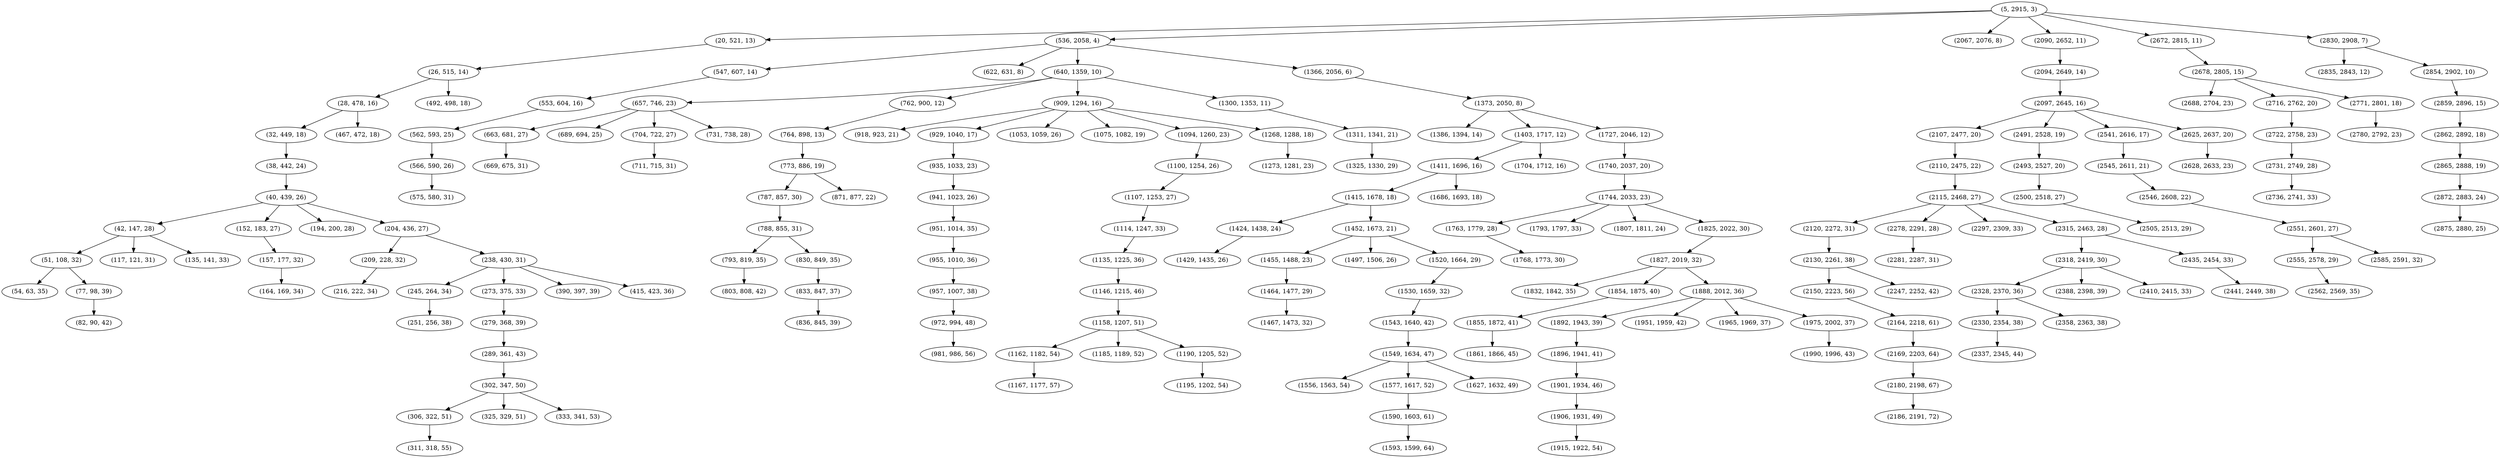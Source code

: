 digraph tree {
    "(5, 2915, 3)";
    "(20, 521, 13)";
    "(26, 515, 14)";
    "(28, 478, 16)";
    "(32, 449, 18)";
    "(38, 442, 24)";
    "(40, 439, 26)";
    "(42, 147, 28)";
    "(51, 108, 32)";
    "(54, 63, 35)";
    "(77, 98, 39)";
    "(82, 90, 42)";
    "(117, 121, 31)";
    "(135, 141, 33)";
    "(152, 183, 27)";
    "(157, 177, 32)";
    "(164, 169, 34)";
    "(194, 200, 28)";
    "(204, 436, 27)";
    "(209, 228, 32)";
    "(216, 222, 34)";
    "(238, 430, 31)";
    "(245, 264, 34)";
    "(251, 256, 38)";
    "(273, 375, 33)";
    "(279, 368, 39)";
    "(289, 361, 43)";
    "(302, 347, 50)";
    "(306, 322, 51)";
    "(311, 318, 55)";
    "(325, 329, 51)";
    "(333, 341, 53)";
    "(390, 397, 39)";
    "(415, 423, 36)";
    "(467, 472, 18)";
    "(492, 498, 18)";
    "(536, 2058, 4)";
    "(547, 607, 14)";
    "(553, 604, 16)";
    "(562, 593, 25)";
    "(566, 590, 26)";
    "(575, 580, 31)";
    "(622, 631, 8)";
    "(640, 1359, 10)";
    "(657, 746, 23)";
    "(663, 681, 27)";
    "(669, 675, 31)";
    "(689, 694, 25)";
    "(704, 722, 27)";
    "(711, 715, 31)";
    "(731, 738, 28)";
    "(762, 900, 12)";
    "(764, 898, 13)";
    "(773, 886, 19)";
    "(787, 857, 30)";
    "(788, 855, 31)";
    "(793, 819, 35)";
    "(803, 808, 42)";
    "(830, 849, 35)";
    "(833, 847, 37)";
    "(836, 845, 39)";
    "(871, 877, 22)";
    "(909, 1294, 16)";
    "(918, 923, 21)";
    "(929, 1040, 17)";
    "(935, 1033, 23)";
    "(941, 1023, 26)";
    "(951, 1014, 35)";
    "(955, 1010, 36)";
    "(957, 1007, 38)";
    "(972, 994, 48)";
    "(981, 986, 56)";
    "(1053, 1059, 26)";
    "(1075, 1082, 19)";
    "(1094, 1260, 23)";
    "(1100, 1254, 26)";
    "(1107, 1253, 27)";
    "(1114, 1247, 33)";
    "(1135, 1225, 36)";
    "(1146, 1215, 46)";
    "(1158, 1207, 51)";
    "(1162, 1182, 54)";
    "(1167, 1177, 57)";
    "(1185, 1189, 52)";
    "(1190, 1205, 52)";
    "(1195, 1202, 54)";
    "(1268, 1288, 18)";
    "(1273, 1281, 23)";
    "(1300, 1353, 11)";
    "(1311, 1341, 21)";
    "(1325, 1330, 29)";
    "(1366, 2056, 6)";
    "(1373, 2050, 8)";
    "(1386, 1394, 14)";
    "(1403, 1717, 12)";
    "(1411, 1696, 16)";
    "(1415, 1678, 18)";
    "(1424, 1438, 24)";
    "(1429, 1435, 26)";
    "(1452, 1673, 21)";
    "(1455, 1488, 23)";
    "(1464, 1477, 29)";
    "(1467, 1473, 32)";
    "(1497, 1506, 26)";
    "(1520, 1664, 29)";
    "(1530, 1659, 32)";
    "(1543, 1640, 42)";
    "(1549, 1634, 47)";
    "(1556, 1563, 54)";
    "(1577, 1617, 52)";
    "(1590, 1603, 61)";
    "(1593, 1599, 64)";
    "(1627, 1632, 49)";
    "(1686, 1693, 18)";
    "(1704, 1712, 16)";
    "(1727, 2046, 12)";
    "(1740, 2037, 20)";
    "(1744, 2033, 23)";
    "(1763, 1779, 28)";
    "(1768, 1773, 30)";
    "(1793, 1797, 33)";
    "(1807, 1811, 24)";
    "(1825, 2022, 30)";
    "(1827, 2019, 32)";
    "(1832, 1842, 35)";
    "(1854, 1875, 40)";
    "(1855, 1872, 41)";
    "(1861, 1866, 45)";
    "(1888, 2012, 36)";
    "(1892, 1943, 39)";
    "(1896, 1941, 41)";
    "(1901, 1934, 46)";
    "(1906, 1931, 49)";
    "(1915, 1922, 54)";
    "(1951, 1959, 42)";
    "(1965, 1969, 37)";
    "(1975, 2002, 37)";
    "(1990, 1996, 43)";
    "(2067, 2076, 8)";
    "(2090, 2652, 11)";
    "(2094, 2649, 14)";
    "(2097, 2645, 16)";
    "(2107, 2477, 20)";
    "(2110, 2475, 22)";
    "(2115, 2468, 27)";
    "(2120, 2272, 31)";
    "(2130, 2261, 38)";
    "(2150, 2223, 56)";
    "(2164, 2218, 61)";
    "(2169, 2203, 64)";
    "(2180, 2198, 67)";
    "(2186, 2191, 72)";
    "(2247, 2252, 42)";
    "(2278, 2291, 28)";
    "(2281, 2287, 31)";
    "(2297, 2309, 33)";
    "(2315, 2463, 28)";
    "(2318, 2419, 30)";
    "(2328, 2370, 36)";
    "(2330, 2354, 38)";
    "(2337, 2345, 44)";
    "(2358, 2363, 38)";
    "(2388, 2398, 39)";
    "(2410, 2415, 33)";
    "(2435, 2454, 33)";
    "(2441, 2449, 38)";
    "(2491, 2528, 19)";
    "(2493, 2527, 20)";
    "(2500, 2518, 27)";
    "(2505, 2513, 29)";
    "(2541, 2616, 17)";
    "(2545, 2611, 21)";
    "(2546, 2608, 22)";
    "(2551, 2601, 27)";
    "(2555, 2578, 29)";
    "(2562, 2569, 35)";
    "(2585, 2591, 32)";
    "(2625, 2637, 20)";
    "(2628, 2633, 23)";
    "(2672, 2815, 11)";
    "(2678, 2805, 15)";
    "(2688, 2704, 23)";
    "(2716, 2762, 20)";
    "(2722, 2758, 23)";
    "(2731, 2749, 28)";
    "(2736, 2741, 33)";
    "(2771, 2801, 18)";
    "(2780, 2792, 23)";
    "(2830, 2908, 7)";
    "(2835, 2843, 12)";
    "(2854, 2902, 10)";
    "(2859, 2896, 15)";
    "(2862, 2892, 18)";
    "(2865, 2888, 19)";
    "(2872, 2883, 24)";
    "(2875, 2880, 25)";
    "(5, 2915, 3)" -> "(20, 521, 13)";
    "(5, 2915, 3)" -> "(536, 2058, 4)";
    "(5, 2915, 3)" -> "(2067, 2076, 8)";
    "(5, 2915, 3)" -> "(2090, 2652, 11)";
    "(5, 2915, 3)" -> "(2672, 2815, 11)";
    "(5, 2915, 3)" -> "(2830, 2908, 7)";
    "(20, 521, 13)" -> "(26, 515, 14)";
    "(26, 515, 14)" -> "(28, 478, 16)";
    "(26, 515, 14)" -> "(492, 498, 18)";
    "(28, 478, 16)" -> "(32, 449, 18)";
    "(28, 478, 16)" -> "(467, 472, 18)";
    "(32, 449, 18)" -> "(38, 442, 24)";
    "(38, 442, 24)" -> "(40, 439, 26)";
    "(40, 439, 26)" -> "(42, 147, 28)";
    "(40, 439, 26)" -> "(152, 183, 27)";
    "(40, 439, 26)" -> "(194, 200, 28)";
    "(40, 439, 26)" -> "(204, 436, 27)";
    "(42, 147, 28)" -> "(51, 108, 32)";
    "(42, 147, 28)" -> "(117, 121, 31)";
    "(42, 147, 28)" -> "(135, 141, 33)";
    "(51, 108, 32)" -> "(54, 63, 35)";
    "(51, 108, 32)" -> "(77, 98, 39)";
    "(77, 98, 39)" -> "(82, 90, 42)";
    "(152, 183, 27)" -> "(157, 177, 32)";
    "(157, 177, 32)" -> "(164, 169, 34)";
    "(204, 436, 27)" -> "(209, 228, 32)";
    "(204, 436, 27)" -> "(238, 430, 31)";
    "(209, 228, 32)" -> "(216, 222, 34)";
    "(238, 430, 31)" -> "(245, 264, 34)";
    "(238, 430, 31)" -> "(273, 375, 33)";
    "(238, 430, 31)" -> "(390, 397, 39)";
    "(238, 430, 31)" -> "(415, 423, 36)";
    "(245, 264, 34)" -> "(251, 256, 38)";
    "(273, 375, 33)" -> "(279, 368, 39)";
    "(279, 368, 39)" -> "(289, 361, 43)";
    "(289, 361, 43)" -> "(302, 347, 50)";
    "(302, 347, 50)" -> "(306, 322, 51)";
    "(302, 347, 50)" -> "(325, 329, 51)";
    "(302, 347, 50)" -> "(333, 341, 53)";
    "(306, 322, 51)" -> "(311, 318, 55)";
    "(536, 2058, 4)" -> "(547, 607, 14)";
    "(536, 2058, 4)" -> "(622, 631, 8)";
    "(536, 2058, 4)" -> "(640, 1359, 10)";
    "(536, 2058, 4)" -> "(1366, 2056, 6)";
    "(547, 607, 14)" -> "(553, 604, 16)";
    "(553, 604, 16)" -> "(562, 593, 25)";
    "(562, 593, 25)" -> "(566, 590, 26)";
    "(566, 590, 26)" -> "(575, 580, 31)";
    "(640, 1359, 10)" -> "(657, 746, 23)";
    "(640, 1359, 10)" -> "(762, 900, 12)";
    "(640, 1359, 10)" -> "(909, 1294, 16)";
    "(640, 1359, 10)" -> "(1300, 1353, 11)";
    "(657, 746, 23)" -> "(663, 681, 27)";
    "(657, 746, 23)" -> "(689, 694, 25)";
    "(657, 746, 23)" -> "(704, 722, 27)";
    "(657, 746, 23)" -> "(731, 738, 28)";
    "(663, 681, 27)" -> "(669, 675, 31)";
    "(704, 722, 27)" -> "(711, 715, 31)";
    "(762, 900, 12)" -> "(764, 898, 13)";
    "(764, 898, 13)" -> "(773, 886, 19)";
    "(773, 886, 19)" -> "(787, 857, 30)";
    "(773, 886, 19)" -> "(871, 877, 22)";
    "(787, 857, 30)" -> "(788, 855, 31)";
    "(788, 855, 31)" -> "(793, 819, 35)";
    "(788, 855, 31)" -> "(830, 849, 35)";
    "(793, 819, 35)" -> "(803, 808, 42)";
    "(830, 849, 35)" -> "(833, 847, 37)";
    "(833, 847, 37)" -> "(836, 845, 39)";
    "(909, 1294, 16)" -> "(918, 923, 21)";
    "(909, 1294, 16)" -> "(929, 1040, 17)";
    "(909, 1294, 16)" -> "(1053, 1059, 26)";
    "(909, 1294, 16)" -> "(1075, 1082, 19)";
    "(909, 1294, 16)" -> "(1094, 1260, 23)";
    "(909, 1294, 16)" -> "(1268, 1288, 18)";
    "(929, 1040, 17)" -> "(935, 1033, 23)";
    "(935, 1033, 23)" -> "(941, 1023, 26)";
    "(941, 1023, 26)" -> "(951, 1014, 35)";
    "(951, 1014, 35)" -> "(955, 1010, 36)";
    "(955, 1010, 36)" -> "(957, 1007, 38)";
    "(957, 1007, 38)" -> "(972, 994, 48)";
    "(972, 994, 48)" -> "(981, 986, 56)";
    "(1094, 1260, 23)" -> "(1100, 1254, 26)";
    "(1100, 1254, 26)" -> "(1107, 1253, 27)";
    "(1107, 1253, 27)" -> "(1114, 1247, 33)";
    "(1114, 1247, 33)" -> "(1135, 1225, 36)";
    "(1135, 1225, 36)" -> "(1146, 1215, 46)";
    "(1146, 1215, 46)" -> "(1158, 1207, 51)";
    "(1158, 1207, 51)" -> "(1162, 1182, 54)";
    "(1158, 1207, 51)" -> "(1185, 1189, 52)";
    "(1158, 1207, 51)" -> "(1190, 1205, 52)";
    "(1162, 1182, 54)" -> "(1167, 1177, 57)";
    "(1190, 1205, 52)" -> "(1195, 1202, 54)";
    "(1268, 1288, 18)" -> "(1273, 1281, 23)";
    "(1300, 1353, 11)" -> "(1311, 1341, 21)";
    "(1311, 1341, 21)" -> "(1325, 1330, 29)";
    "(1366, 2056, 6)" -> "(1373, 2050, 8)";
    "(1373, 2050, 8)" -> "(1386, 1394, 14)";
    "(1373, 2050, 8)" -> "(1403, 1717, 12)";
    "(1373, 2050, 8)" -> "(1727, 2046, 12)";
    "(1403, 1717, 12)" -> "(1411, 1696, 16)";
    "(1403, 1717, 12)" -> "(1704, 1712, 16)";
    "(1411, 1696, 16)" -> "(1415, 1678, 18)";
    "(1411, 1696, 16)" -> "(1686, 1693, 18)";
    "(1415, 1678, 18)" -> "(1424, 1438, 24)";
    "(1415, 1678, 18)" -> "(1452, 1673, 21)";
    "(1424, 1438, 24)" -> "(1429, 1435, 26)";
    "(1452, 1673, 21)" -> "(1455, 1488, 23)";
    "(1452, 1673, 21)" -> "(1497, 1506, 26)";
    "(1452, 1673, 21)" -> "(1520, 1664, 29)";
    "(1455, 1488, 23)" -> "(1464, 1477, 29)";
    "(1464, 1477, 29)" -> "(1467, 1473, 32)";
    "(1520, 1664, 29)" -> "(1530, 1659, 32)";
    "(1530, 1659, 32)" -> "(1543, 1640, 42)";
    "(1543, 1640, 42)" -> "(1549, 1634, 47)";
    "(1549, 1634, 47)" -> "(1556, 1563, 54)";
    "(1549, 1634, 47)" -> "(1577, 1617, 52)";
    "(1549, 1634, 47)" -> "(1627, 1632, 49)";
    "(1577, 1617, 52)" -> "(1590, 1603, 61)";
    "(1590, 1603, 61)" -> "(1593, 1599, 64)";
    "(1727, 2046, 12)" -> "(1740, 2037, 20)";
    "(1740, 2037, 20)" -> "(1744, 2033, 23)";
    "(1744, 2033, 23)" -> "(1763, 1779, 28)";
    "(1744, 2033, 23)" -> "(1793, 1797, 33)";
    "(1744, 2033, 23)" -> "(1807, 1811, 24)";
    "(1744, 2033, 23)" -> "(1825, 2022, 30)";
    "(1763, 1779, 28)" -> "(1768, 1773, 30)";
    "(1825, 2022, 30)" -> "(1827, 2019, 32)";
    "(1827, 2019, 32)" -> "(1832, 1842, 35)";
    "(1827, 2019, 32)" -> "(1854, 1875, 40)";
    "(1827, 2019, 32)" -> "(1888, 2012, 36)";
    "(1854, 1875, 40)" -> "(1855, 1872, 41)";
    "(1855, 1872, 41)" -> "(1861, 1866, 45)";
    "(1888, 2012, 36)" -> "(1892, 1943, 39)";
    "(1888, 2012, 36)" -> "(1951, 1959, 42)";
    "(1888, 2012, 36)" -> "(1965, 1969, 37)";
    "(1888, 2012, 36)" -> "(1975, 2002, 37)";
    "(1892, 1943, 39)" -> "(1896, 1941, 41)";
    "(1896, 1941, 41)" -> "(1901, 1934, 46)";
    "(1901, 1934, 46)" -> "(1906, 1931, 49)";
    "(1906, 1931, 49)" -> "(1915, 1922, 54)";
    "(1975, 2002, 37)" -> "(1990, 1996, 43)";
    "(2090, 2652, 11)" -> "(2094, 2649, 14)";
    "(2094, 2649, 14)" -> "(2097, 2645, 16)";
    "(2097, 2645, 16)" -> "(2107, 2477, 20)";
    "(2097, 2645, 16)" -> "(2491, 2528, 19)";
    "(2097, 2645, 16)" -> "(2541, 2616, 17)";
    "(2097, 2645, 16)" -> "(2625, 2637, 20)";
    "(2107, 2477, 20)" -> "(2110, 2475, 22)";
    "(2110, 2475, 22)" -> "(2115, 2468, 27)";
    "(2115, 2468, 27)" -> "(2120, 2272, 31)";
    "(2115, 2468, 27)" -> "(2278, 2291, 28)";
    "(2115, 2468, 27)" -> "(2297, 2309, 33)";
    "(2115, 2468, 27)" -> "(2315, 2463, 28)";
    "(2120, 2272, 31)" -> "(2130, 2261, 38)";
    "(2130, 2261, 38)" -> "(2150, 2223, 56)";
    "(2130, 2261, 38)" -> "(2247, 2252, 42)";
    "(2150, 2223, 56)" -> "(2164, 2218, 61)";
    "(2164, 2218, 61)" -> "(2169, 2203, 64)";
    "(2169, 2203, 64)" -> "(2180, 2198, 67)";
    "(2180, 2198, 67)" -> "(2186, 2191, 72)";
    "(2278, 2291, 28)" -> "(2281, 2287, 31)";
    "(2315, 2463, 28)" -> "(2318, 2419, 30)";
    "(2315, 2463, 28)" -> "(2435, 2454, 33)";
    "(2318, 2419, 30)" -> "(2328, 2370, 36)";
    "(2318, 2419, 30)" -> "(2388, 2398, 39)";
    "(2318, 2419, 30)" -> "(2410, 2415, 33)";
    "(2328, 2370, 36)" -> "(2330, 2354, 38)";
    "(2328, 2370, 36)" -> "(2358, 2363, 38)";
    "(2330, 2354, 38)" -> "(2337, 2345, 44)";
    "(2435, 2454, 33)" -> "(2441, 2449, 38)";
    "(2491, 2528, 19)" -> "(2493, 2527, 20)";
    "(2493, 2527, 20)" -> "(2500, 2518, 27)";
    "(2500, 2518, 27)" -> "(2505, 2513, 29)";
    "(2541, 2616, 17)" -> "(2545, 2611, 21)";
    "(2545, 2611, 21)" -> "(2546, 2608, 22)";
    "(2546, 2608, 22)" -> "(2551, 2601, 27)";
    "(2551, 2601, 27)" -> "(2555, 2578, 29)";
    "(2551, 2601, 27)" -> "(2585, 2591, 32)";
    "(2555, 2578, 29)" -> "(2562, 2569, 35)";
    "(2625, 2637, 20)" -> "(2628, 2633, 23)";
    "(2672, 2815, 11)" -> "(2678, 2805, 15)";
    "(2678, 2805, 15)" -> "(2688, 2704, 23)";
    "(2678, 2805, 15)" -> "(2716, 2762, 20)";
    "(2678, 2805, 15)" -> "(2771, 2801, 18)";
    "(2716, 2762, 20)" -> "(2722, 2758, 23)";
    "(2722, 2758, 23)" -> "(2731, 2749, 28)";
    "(2731, 2749, 28)" -> "(2736, 2741, 33)";
    "(2771, 2801, 18)" -> "(2780, 2792, 23)";
    "(2830, 2908, 7)" -> "(2835, 2843, 12)";
    "(2830, 2908, 7)" -> "(2854, 2902, 10)";
    "(2854, 2902, 10)" -> "(2859, 2896, 15)";
    "(2859, 2896, 15)" -> "(2862, 2892, 18)";
    "(2862, 2892, 18)" -> "(2865, 2888, 19)";
    "(2865, 2888, 19)" -> "(2872, 2883, 24)";
    "(2872, 2883, 24)" -> "(2875, 2880, 25)";
}
